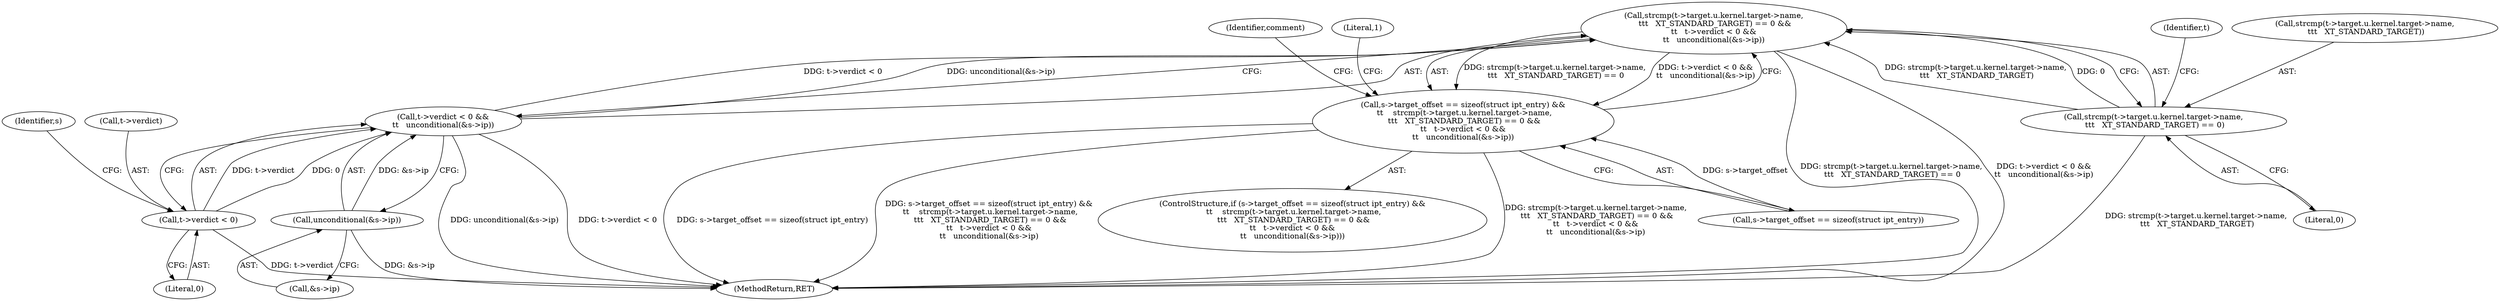 digraph "1_linux_54d83fc74aa9ec72794373cb47432c5f7fb1a309_5@API" {
"1000163" [label="(Call,strcmp(t->target.u.kernel.target->name,\n \t\t\t   XT_STANDARD_TARGET) == 0 &&\n\t\t   t->verdict < 0 &&\n\t\t   unconditional(&s->ip))"];
"1000164" [label="(Call,strcmp(t->target.u.kernel.target->name,\n \t\t\t   XT_STANDARD_TARGET) == 0)"];
"1000179" [label="(Call,t->verdict < 0 &&\n\t\t   unconditional(&s->ip))"];
"1000180" [label="(Call,t->verdict < 0)"];
"1000185" [label="(Call,unconditional(&s->ip))"];
"1000156" [label="(Call,s->target_offset == sizeof(struct ipt_entry) &&\n \t\t    strcmp(t->target.u.kernel.target->name,\n \t\t\t   XT_STANDARD_TARGET) == 0 &&\n\t\t   t->verdict < 0 &&\n\t\t   unconditional(&s->ip))"];
"1000163" [label="(Call,strcmp(t->target.u.kernel.target->name,\n \t\t\t   XT_STANDARD_TARGET) == 0 &&\n\t\t   t->verdict < 0 &&\n\t\t   unconditional(&s->ip))"];
"1000155" [label="(ControlStructure,if (s->target_offset == sizeof(struct ipt_entry) &&\n \t\t    strcmp(t->target.u.kernel.target->name,\n \t\t\t   XT_STANDARD_TARGET) == 0 &&\n\t\t   t->verdict < 0 &&\n\t\t   unconditional(&s->ip)))"];
"1000213" [label="(MethodReturn,RET)"];
"1000156" [label="(Call,s->target_offset == sizeof(struct ipt_entry) &&\n \t\t    strcmp(t->target.u.kernel.target->name,\n \t\t\t   XT_STANDARD_TARGET) == 0 &&\n\t\t   t->verdict < 0 &&\n\t\t   unconditional(&s->ip))"];
"1000164" [label="(Call,strcmp(t->target.u.kernel.target->name,\n \t\t\t   XT_STANDARD_TARGET) == 0)"];
"1000182" [label="(Identifier,t)"];
"1000180" [label="(Call,t->verdict < 0)"];
"1000184" [label="(Literal,0)"];
"1000179" [label="(Call,t->verdict < 0 &&\n\t\t   unconditional(&s->ip))"];
"1000188" [label="(Identifier,s)"];
"1000181" [label="(Call,t->verdict)"];
"1000193" [label="(Identifier,comment)"];
"1000185" [label="(Call,unconditional(&s->ip))"];
"1000206" [label="(Literal,1)"];
"1000157" [label="(Call,s->target_offset == sizeof(struct ipt_entry))"];
"1000186" [label="(Call,&s->ip)"];
"1000165" [label="(Call,strcmp(t->target.u.kernel.target->name,\n \t\t\t   XT_STANDARD_TARGET))"];
"1000178" [label="(Literal,0)"];
"1000163" -> "1000156"  [label="AST: "];
"1000163" -> "1000164"  [label="CFG: "];
"1000163" -> "1000179"  [label="CFG: "];
"1000164" -> "1000163"  [label="AST: "];
"1000179" -> "1000163"  [label="AST: "];
"1000156" -> "1000163"  [label="CFG: "];
"1000163" -> "1000213"  [label="DDG: strcmp(t->target.u.kernel.target->name,\n \t\t\t   XT_STANDARD_TARGET) == 0"];
"1000163" -> "1000213"  [label="DDG: t->verdict < 0 &&\n\t\t   unconditional(&s->ip)"];
"1000163" -> "1000156"  [label="DDG: strcmp(t->target.u.kernel.target->name,\n \t\t\t   XT_STANDARD_TARGET) == 0"];
"1000163" -> "1000156"  [label="DDG: t->verdict < 0 &&\n\t\t   unconditional(&s->ip)"];
"1000164" -> "1000163"  [label="DDG: strcmp(t->target.u.kernel.target->name,\n \t\t\t   XT_STANDARD_TARGET)"];
"1000164" -> "1000163"  [label="DDG: 0"];
"1000179" -> "1000163"  [label="DDG: t->verdict < 0"];
"1000179" -> "1000163"  [label="DDG: unconditional(&s->ip)"];
"1000164" -> "1000178"  [label="CFG: "];
"1000165" -> "1000164"  [label="AST: "];
"1000178" -> "1000164"  [label="AST: "];
"1000182" -> "1000164"  [label="CFG: "];
"1000164" -> "1000213"  [label="DDG: strcmp(t->target.u.kernel.target->name,\n \t\t\t   XT_STANDARD_TARGET)"];
"1000179" -> "1000180"  [label="CFG: "];
"1000179" -> "1000185"  [label="CFG: "];
"1000180" -> "1000179"  [label="AST: "];
"1000185" -> "1000179"  [label="AST: "];
"1000179" -> "1000213"  [label="DDG: unconditional(&s->ip)"];
"1000179" -> "1000213"  [label="DDG: t->verdict < 0"];
"1000180" -> "1000179"  [label="DDG: t->verdict"];
"1000180" -> "1000179"  [label="DDG: 0"];
"1000185" -> "1000179"  [label="DDG: &s->ip"];
"1000180" -> "1000184"  [label="CFG: "];
"1000181" -> "1000180"  [label="AST: "];
"1000184" -> "1000180"  [label="AST: "];
"1000188" -> "1000180"  [label="CFG: "];
"1000180" -> "1000213"  [label="DDG: t->verdict"];
"1000185" -> "1000186"  [label="CFG: "];
"1000186" -> "1000185"  [label="AST: "];
"1000185" -> "1000213"  [label="DDG: &s->ip"];
"1000156" -> "1000155"  [label="AST: "];
"1000156" -> "1000157"  [label="CFG: "];
"1000157" -> "1000156"  [label="AST: "];
"1000193" -> "1000156"  [label="CFG: "];
"1000206" -> "1000156"  [label="CFG: "];
"1000156" -> "1000213"  [label="DDG: s->target_offset == sizeof(struct ipt_entry)"];
"1000156" -> "1000213"  [label="DDG: s->target_offset == sizeof(struct ipt_entry) &&\n \t\t    strcmp(t->target.u.kernel.target->name,\n \t\t\t   XT_STANDARD_TARGET) == 0 &&\n\t\t   t->verdict < 0 &&\n\t\t   unconditional(&s->ip)"];
"1000156" -> "1000213"  [label="DDG: strcmp(t->target.u.kernel.target->name,\n \t\t\t   XT_STANDARD_TARGET) == 0 &&\n\t\t   t->verdict < 0 &&\n\t\t   unconditional(&s->ip)"];
"1000157" -> "1000156"  [label="DDG: s->target_offset"];
}
